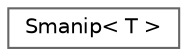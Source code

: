 digraph "Graphical Class Hierarchy"
{
 // LATEX_PDF_SIZE
  bgcolor="transparent";
  edge [fontname=Helvetica,fontsize=10,labelfontname=Helvetica,labelfontsize=10];
  node [fontname=Helvetica,fontsize=10,shape=box,height=0.2,width=0.4];
  rankdir="LR";
  Node0 [id="Node000000",label="Smanip\< T \>",height=0.2,width=0.4,color="grey40", fillcolor="white", style="filled",URL="$classFoam_1_1Smanip.html",tooltip=" "];
}
